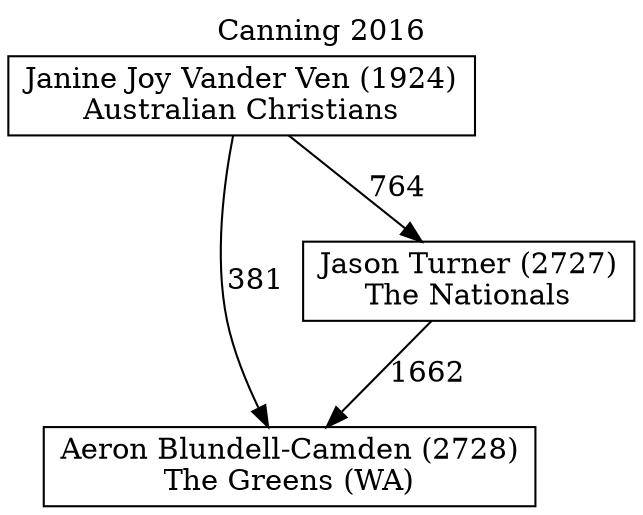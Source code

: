 // House preference flow
digraph "Aeron Blundell-Camden (2728)_Canning_2016" {
	graph [label="Canning 2016" labelloc=t mclimit=10]
	node [shape=box]
	"Aeron Blundell-Camden (2728)" [label="Aeron Blundell-Camden (2728)
The Greens (WA)"]
	"Jason Turner (2727)" [label="Jason Turner (2727)
The Nationals"]
	"Janine Joy Vander Ven (1924)" [label="Janine Joy Vander Ven (1924)
Australian Christians"]
	"Aeron Blundell-Camden (2728)" [label="Aeron Blundell-Camden (2728)
The Greens (WA)"]
	"Janine Joy Vander Ven (1924)" [label="Janine Joy Vander Ven (1924)
Australian Christians"]
	"Janine Joy Vander Ven (1924)" [label="Janine Joy Vander Ven (1924)
Australian Christians"]
	"Jason Turner (2727)" [label="Jason Turner (2727)
The Nationals"]
	"Janine Joy Vander Ven (1924)" [label="Janine Joy Vander Ven (1924)
Australian Christians"]
	"Janine Joy Vander Ven (1924)" [label="Janine Joy Vander Ven (1924)
Australian Christians"]
	"Jason Turner (2727)" -> "Aeron Blundell-Camden (2728)" [label=1662]
	"Janine Joy Vander Ven (1924)" -> "Jason Turner (2727)" [label=764]
	"Janine Joy Vander Ven (1924)" -> "Aeron Blundell-Camden (2728)" [label=381]
}
